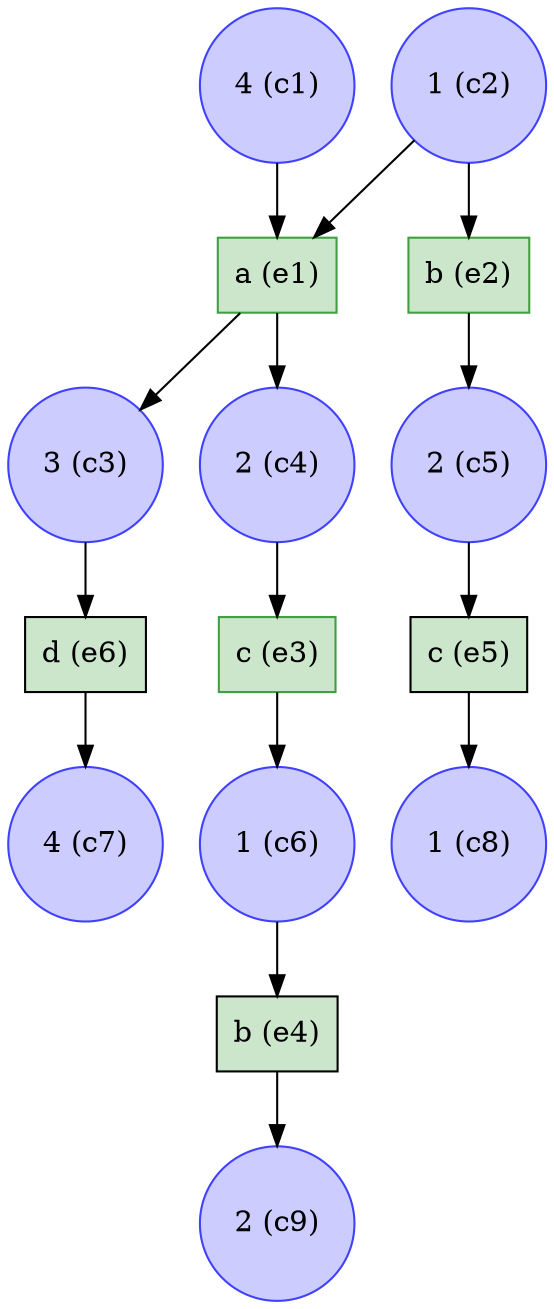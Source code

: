 digraph test {
  c1 -> e1;
  c2 -> e2;
  c2 -> e1;
  e1 -> c3;
  c3 -> e6;
  e1 -> c4;
  c4 -> e3;
  e2 -> c5;
  c5 -> e5;
  e3 -> c6;
  c6 -> e4;
  e6 -> c7;
  e5 -> c8;
  e4 -> c9;
  c1 [color="#4040ff" fillcolor="#ccccff" label="4 (c1)" shape=circle style=filled];
  c2 [color="#4040ff" fillcolor="#ccccff" label="1 (c2)" shape=circle style=filled];
  c3 [color="#4040ff" fillcolor="#ccccff" label="3 (c3)" shape=circle style=filled];
  c4 [color="#4040ff" fillcolor="#ccccff" label="2 (c4)" shape=circle style=filled];
  c5 [color="#4040ff" fillcolor="#ccccff" label="2 (c5)" shape=circle style=filled];
  c6 [color="#4040ff" fillcolor="#ccccff" label="1 (c6)" shape=circle style=filled];
  c7 [color="#4040ff" fillcolor="#ccccff" label="4 (c7)" shape=circle style=filled];
  c8 [color="#4040ff" fillcolor="#ccccff" label="1 (c8)" shape=circle style=filled];
  c9 [color="#4040ff" fillcolor="#ccccff" label="2 (c9)" shape=circle style=filled];
  e1 [color="#409f40" fillcolor="#cce6cc" label="a (e1)" shape=box style=filled];
  e2 [color="#409f40" fillcolor="#cce6cc" label="b (e2)" shape=box style=filled];
  e3 [color="#409f40" fillcolor="#cce6cc" label="c (e3)" shape=box style=filled];
  e4 [color=black fillcolor="#cce6cc" label="b (e4)" shape=box style=filled];
  e5 [color=black fillcolor="#cce6cc" label="c (e5)" shape=box style=filled];
  e6 [color=black fillcolor="#cce6cc" label="d (e6)" shape=box style=filled];
}
